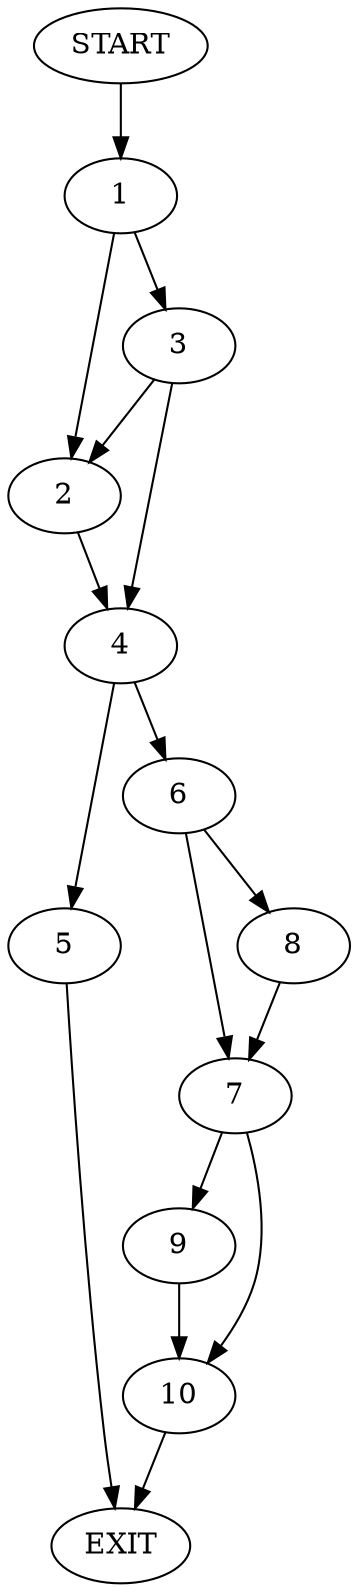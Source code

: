 digraph {
0 [label="START"]
11 [label="EXIT"]
0 -> 1
1 -> 2
1 -> 3
2 -> 4
3 -> 4
3 -> 2
4 -> 5
4 -> 6
5 -> 11
6 -> 7
6 -> 8
7 -> 9
7 -> 10
8 -> 7
10 -> 11
9 -> 10
}
